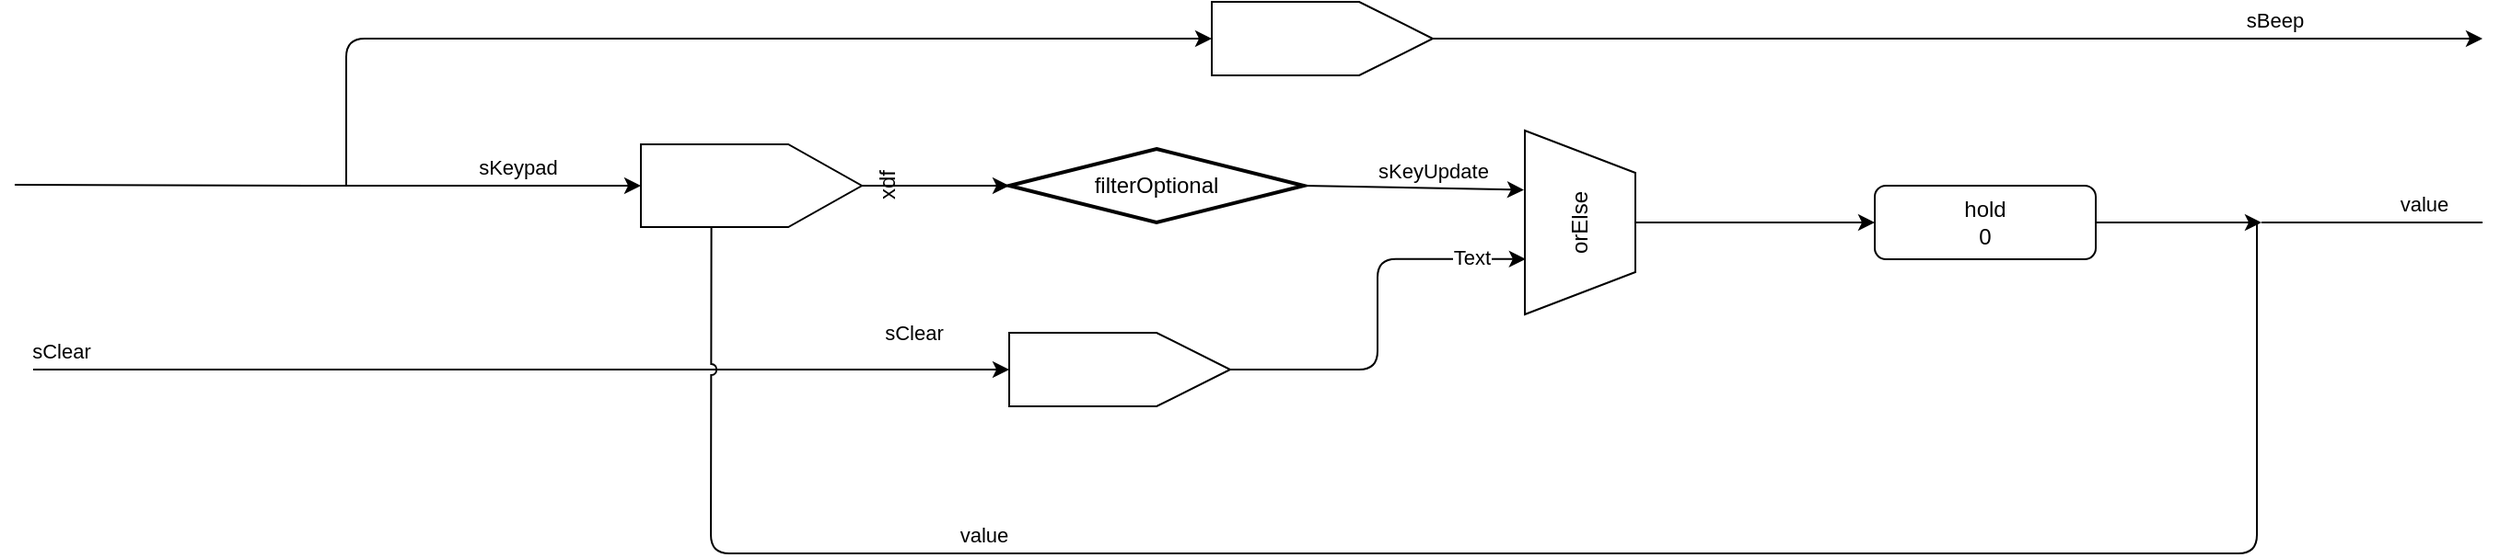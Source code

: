 <mxfile>
    <diagram id="v1O6SPhLQ2B_GJfHzOrq" name="ページ1">
        <mxGraphModel dx="1710" dy="658" grid="1" gridSize="10" guides="1" tooltips="1" connect="1" arrows="1" fold="1" page="1" pageScale="1" pageWidth="827" pageHeight="1169" math="0" shadow="0">
            <root>
                <mxCell id="0"/>
                <mxCell id="1" parent="0"/>
                <mxCell id="2" value="" style="endArrow=classic;html=1;exitX=0.5;exitY=1;exitDx=0;exitDy=0;" parent="1" source="49" edge="1">
                    <mxGeometry width="50" height="50" relative="1" as="geometry">
                        <mxPoint x="400" y="110.0" as="sourcePoint"/>
                        <mxPoint x="1200" y="120" as="targetPoint"/>
                    </mxGeometry>
                </mxCell>
                <mxCell id="3" value="sBeep" style="edgeLabel;html=1;align=center;verticalAlign=middle;resizable=0;points=[];" parent="2" vertex="1" connectable="0">
                    <mxGeometry x="0.603" relative="1" as="geometry">
                        <mxPoint y="-10" as="offset"/>
                    </mxGeometry>
                </mxCell>
                <mxCell id="7" value="" style="endArrow=classic;html=1;entryX=0.5;entryY=0;entryDx=0;entryDy=0;" parent="1" target="15" edge="1">
                    <mxGeometry width="50" height="50" relative="1" as="geometry">
                        <mxPoint x="-140" y="199.5" as="sourcePoint"/>
                        <mxPoint x="200" y="199.5" as="targetPoint"/>
                        <Array as="points">
                            <mxPoint x="30" y="200"/>
                        </Array>
                    </mxGeometry>
                </mxCell>
                <mxCell id="8" value="sKeypad" style="edgeLabel;html=1;align=center;verticalAlign=middle;resizable=0;points=[];" parent="7" vertex="1" connectable="0">
                    <mxGeometry x="0.603" relative="1" as="geometry">
                        <mxPoint y="-10" as="offset"/>
                    </mxGeometry>
                </mxCell>
                <mxCell id="12" value="" style="endArrow=classic;html=1;noJump=0;jumpStyle=arc;edgeStyle=orthogonalEdgeStyle;entryX=0.5;entryY=0;entryDx=0;entryDy=0;" parent="1" target="31" edge="1">
                    <mxGeometry width="50" height="50" relative="1" as="geometry">
                        <mxPoint x="-130" y="300" as="sourcePoint"/>
                        <mxPoint x="400" y="310" as="targetPoint"/>
                    </mxGeometry>
                </mxCell>
                <mxCell id="13" value="sClear" style="edgeLabel;html=1;align=center;verticalAlign=middle;resizable=0;points=[];" parent="12" vertex="1" connectable="0">
                    <mxGeometry x="0.603" relative="1" as="geometry">
                        <mxPoint x="53" y="-20" as="offset"/>
                    </mxGeometry>
                </mxCell>
                <mxCell id="28" value="sClear" style="edgeLabel;html=1;align=center;verticalAlign=middle;resizable=0;points=[];" parent="12" vertex="1" connectable="0">
                    <mxGeometry x="-0.945" y="1" relative="1" as="geometry">
                        <mxPoint y="-9" as="offset"/>
                    </mxGeometry>
                </mxCell>
                <mxCell id="14" value="filterOptional" style="strokeWidth=2;html=1;shape=mxgraph.flowchart.decision;whiteSpace=wrap;" parent="1" vertex="1">
                    <mxGeometry x="400" y="180" width="160" height="40" as="geometry"/>
                </mxCell>
                <mxCell id="15" value="xdf" style="verticalLabelPosition=bottom;verticalAlign=top;html=1;shape=offPageConnector;rounded=0;size=0.333;rotation=-90;" parent="1" vertex="1">
                    <mxGeometry x="237.5" y="140" width="45" height="120" as="geometry"/>
                </mxCell>
                <mxCell id="18" value="" style="endArrow=classic;html=1;exitX=1;exitY=0.5;exitDx=0;exitDy=0;exitPerimeter=0;entryX=0.677;entryY=1.009;entryDx=0;entryDy=0;entryPerimeter=0;" parent="1" source="14" target="27" edge="1">
                    <mxGeometry width="50" height="50" relative="1" as="geometry">
                        <mxPoint x="580" y="200" as="sourcePoint"/>
                        <mxPoint x="680" y="200" as="targetPoint"/>
                    </mxGeometry>
                </mxCell>
                <mxCell id="19" value="sKeyUpdate" style="edgeLabel;html=1;align=center;verticalAlign=middle;resizable=0;points=[];" parent="18" vertex="1" connectable="0">
                    <mxGeometry x="0.603" relative="1" as="geometry">
                        <mxPoint x="-26" y="-10" as="offset"/>
                    </mxGeometry>
                </mxCell>
                <mxCell id="23" value="" style="endArrow=classic;html=1;entryX=0;entryY=0.5;entryDx=0;entryDy=0;entryPerimeter=0;" parent="1" source="15" target="14" edge="1">
                    <mxGeometry width="50" height="50" relative="1" as="geometry">
                        <mxPoint x="320" y="200" as="sourcePoint"/>
                        <mxPoint x="400" y="199.5" as="targetPoint"/>
                    </mxGeometry>
                </mxCell>
                <mxCell id="38" style="jumpStyle=arc;html=1;elbow=vertical;entryX=0;entryY=0.5;entryDx=0;entryDy=0;" parent="1" source="27" target="40" edge="1">
                    <mxGeometry relative="1" as="geometry">
                        <mxPoint x="510" y="430" as="targetPoint"/>
                        <Array as="points">
                            <mxPoint x="780" y="220"/>
                        </Array>
                    </mxGeometry>
                </mxCell>
                <mxCell id="27" value="orElse" style="verticalLabelPosition=middle;verticalAlign=middle;html=1;shape=trapezoid;perimeter=trapezoidPerimeter;whiteSpace=wrap;size=0.23;arcSize=10;flipV=1;labelPosition=center;align=center;fillStyle=auto;fillColor=none;rotation=-90;horizontal=1;" parent="1" vertex="1">
                    <mxGeometry x="660" y="190" width="100" height="60" as="geometry"/>
                </mxCell>
                <mxCell id="33" style="edgeStyle=orthogonalEdgeStyle;jumpStyle=arc;html=1;entryX=0.301;entryY=0.993;entryDx=0;entryDy=0;entryPerimeter=0;" parent="1" source="31" target="27" edge="1">
                    <mxGeometry relative="1" as="geometry"/>
                </mxCell>
                <mxCell id="35" value="Text" style="edgeLabel;html=1;align=center;verticalAlign=middle;resizable=0;points=[];" parent="33" vertex="1" connectable="0">
                    <mxGeometry x="0.732" y="1" relative="1" as="geometry">
                        <mxPoint as="offset"/>
                    </mxGeometry>
                </mxCell>
                <mxCell id="31" value="" style="verticalLabelPosition=bottom;verticalAlign=top;html=1;shape=offPageConnector;rounded=0;size=0.333;rotation=-90;" parent="1" vertex="1">
                    <mxGeometry x="440" y="240" width="40" height="120" as="geometry"/>
                </mxCell>
                <mxCell id="40" value="hold&lt;br&gt;0" style="rounded=1;whiteSpace=wrap;html=1;fillStyle=auto;fillColor=none;" parent="1" vertex="1">
                    <mxGeometry x="870" y="200" width="120" height="40" as="geometry"/>
                </mxCell>
                <mxCell id="41" style="jumpStyle=arc;html=1;elbow=vertical;" parent="1" edge="1">
                    <mxGeometry relative="1" as="geometry">
                        <mxPoint x="1080" y="220" as="targetPoint"/>
                        <mxPoint x="990.0" y="220" as="sourcePoint"/>
                        <Array as="points">
                            <mxPoint x="1030" y="220"/>
                        </Array>
                    </mxGeometry>
                </mxCell>
                <mxCell id="42" style="jumpStyle=arc;html=1;elbow=vertical;endArrow=none;endFill=0;" parent="1" edge="1">
                    <mxGeometry relative="1" as="geometry">
                        <mxPoint x="1200" y="220" as="targetPoint"/>
                        <mxPoint x="1080" y="220" as="sourcePoint"/>
                        <Array as="points">
                            <mxPoint x="1120" y="220"/>
                        </Array>
                    </mxGeometry>
                </mxCell>
                <mxCell id="43" value="value" style="edgeLabel;html=1;align=center;verticalAlign=middle;resizable=0;points=[];" parent="42" vertex="1" connectable="0">
                    <mxGeometry x="0.457" relative="1" as="geometry">
                        <mxPoint y="-10" as="offset"/>
                    </mxGeometry>
                </mxCell>
                <mxCell id="44" style="jumpStyle=arc;html=1;elbow=vertical;endArrow=none;endFill=0;entryX=-0.011;entryY=0.319;entryDx=0;entryDy=0;entryPerimeter=0;" parent="1" target="15" edge="1">
                    <mxGeometry relative="1" as="geometry">
                        <mxPoint x="237.5" y="400" as="targetPoint"/>
                        <mxPoint x="1077.5" y="220" as="sourcePoint"/>
                        <Array as="points">
                            <mxPoint x="1077.5" y="400"/>
                            <mxPoint x="238" y="400"/>
                        </Array>
                    </mxGeometry>
                </mxCell>
                <mxCell id="45" value="value" style="edgeLabel;html=1;align=center;verticalAlign=middle;resizable=0;points=[];" parent="44" vertex="1" connectable="0">
                    <mxGeometry x="0.457" relative="1" as="geometry">
                        <mxPoint y="-10" as="offset"/>
                    </mxGeometry>
                </mxCell>
                <mxCell id="49" value="" style="verticalLabelPosition=bottom;verticalAlign=top;html=1;shape=offPageConnector;rounded=0;size=0.333;rotation=-90;" parent="1" vertex="1">
                    <mxGeometry x="550" y="60" width="40" height="120" as="geometry"/>
                </mxCell>
                <mxCell id="50" value="" style="endArrow=classic;html=1;elbow=vertical;jumpStyle=arc;entryX=0.5;entryY=0;entryDx=0;entryDy=0;" parent="1" target="49" edge="1">
                    <mxGeometry width="50" height="50" relative="1" as="geometry">
                        <mxPoint x="40" y="200" as="sourcePoint"/>
                        <mxPoint x="390" y="120" as="targetPoint"/>
                        <Array as="points">
                            <mxPoint x="40" y="120"/>
                        </Array>
                    </mxGeometry>
                </mxCell>
            </root>
        </mxGraphModel>
    </diagram>
    <diagram id="nR71XflOy7tuxv-HUS_2" name="ページ2">
        <mxGraphModel dx="883" dy="658" grid="1" gridSize="10" guides="1" tooltips="1" connect="1" arrows="1" fold="1" page="1" pageScale="1" pageWidth="827" pageHeight="1169" math="0" shadow="0">
            <root>
                <mxCell id="0"/>
                <mxCell id="1" parent="0"/>
                <mxCell id="6rDhr8TMFPuI2ddzvHid-1" value="Keypad" style="shape=process;whiteSpace=wrap;html=1;backgroundOutline=1;" parent="1" vertex="1">
                    <mxGeometry x="540" y="400" width="120" height="160" as="geometry"/>
                </mxCell>
                <mxCell id="6rDhr8TMFPuI2ddzvHid-2" value="" style="endArrow=classic;html=1;" parent="1" edge="1">
                    <mxGeometry width="50" height="50" relative="1" as="geometry">
                        <mxPoint x="140" y="440" as="sourcePoint"/>
                        <mxPoint x="280" y="440" as="targetPoint"/>
                    </mxGeometry>
                </mxCell>
                <mxCell id="6rDhr8TMFPuI2ddzvHid-3" value="sKeypad" style="edgeLabel;html=1;align=center;verticalAlign=middle;resizable=0;points=[];" parent="6rDhr8TMFPuI2ddzvHid-2" vertex="1" connectable="0">
                    <mxGeometry x="0.72" y="-2" relative="1" as="geometry">
                        <mxPoint x="-4" y="-22" as="offset"/>
                    </mxGeometry>
                </mxCell>
                <mxCell id="6rDhr8TMFPuI2ddzvHid-4" value="gate" style="rhombus;whiteSpace=wrap;html=1;" parent="1" vertex="1">
                    <mxGeometry x="280" y="420" width="120" height="40" as="geometry"/>
                </mxCell>
                <mxCell id="6rDhr8TMFPuI2ddzvHid-5" value="" style="endArrow=classic;html=1;" parent="1" edge="1">
                    <mxGeometry width="50" height="50" relative="1" as="geometry">
                        <mxPoint x="140" y="520" as="sourcePoint"/>
                        <mxPoint x="280" y="520" as="targetPoint"/>
                    </mxGeometry>
                </mxCell>
                <mxCell id="6rDhr8TMFPuI2ddzvHid-6" value="active" style="edgeLabel;html=1;align=center;verticalAlign=middle;resizable=0;points=[];" parent="6rDhr8TMFPuI2ddzvHid-5" vertex="1" connectable="0">
                    <mxGeometry x="0.72" y="-2" relative="1" as="geometry">
                        <mxPoint x="-4" y="-22" as="offset"/>
                    </mxGeometry>
                </mxCell>
                <mxCell id="6rDhr8TMFPuI2ddzvHid-7" value="" style="endArrow=none;html=1;endFill=0;jumpStyle=arc;" parent="1" edge="1">
                    <mxGeometry width="50" height="50" relative="1" as="geometry">
                        <mxPoint x="280" y="520" as="sourcePoint"/>
                        <mxPoint x="340" y="460" as="targetPoint"/>
                        <Array as="points">
                            <mxPoint x="340" y="520"/>
                        </Array>
                    </mxGeometry>
                </mxCell>
                <mxCell id="6rDhr8TMFPuI2ddzvHid-9" value="" style="endArrow=classic;html=1;" parent="1" edge="1">
                    <mxGeometry width="50" height="50" relative="1" as="geometry">
                        <mxPoint x="400" y="439.76" as="sourcePoint"/>
                        <mxPoint x="540" y="439.76" as="targetPoint"/>
                    </mxGeometry>
                </mxCell>
                <mxCell id="6rDhr8TMFPuI2ddzvHid-10" value="sKeypad" style="edgeLabel;html=1;align=center;verticalAlign=middle;resizable=0;points=[];" parent="6rDhr8TMFPuI2ddzvHid-9" vertex="1" connectable="0">
                    <mxGeometry x="0.72" y="-2" relative="1" as="geometry">
                        <mxPoint x="-10" y="-22" as="offset"/>
                    </mxGeometry>
                </mxCell>
                <mxCell id="6rDhr8TMFPuI2ddzvHid-11" value="" style="endArrow=classic;html=1;entryX=0;entryY=0.5;entryDx=0;entryDy=0;jumpStyle=arc;" parent="1" target="6rDhr8TMFPuI2ddzvHid-1" edge="1">
                    <mxGeometry width="50" height="50" relative="1" as="geometry">
                        <mxPoint x="140" y="479.68" as="sourcePoint"/>
                        <mxPoint x="280" y="479.68" as="targetPoint"/>
                    </mxGeometry>
                </mxCell>
                <mxCell id="6rDhr8TMFPuI2ddzvHid-12" value="sClear" style="edgeLabel;html=1;align=center;verticalAlign=middle;resizable=0;points=[];" parent="6rDhr8TMFPuI2ddzvHid-11" vertex="1" connectable="0">
                    <mxGeometry x="0.72" y="-2" relative="1" as="geometry">
                        <mxPoint x="26" y="-22" as="offset"/>
                    </mxGeometry>
                </mxCell>
            </root>
        </mxGraphModel>
    </diagram>
</mxfile>